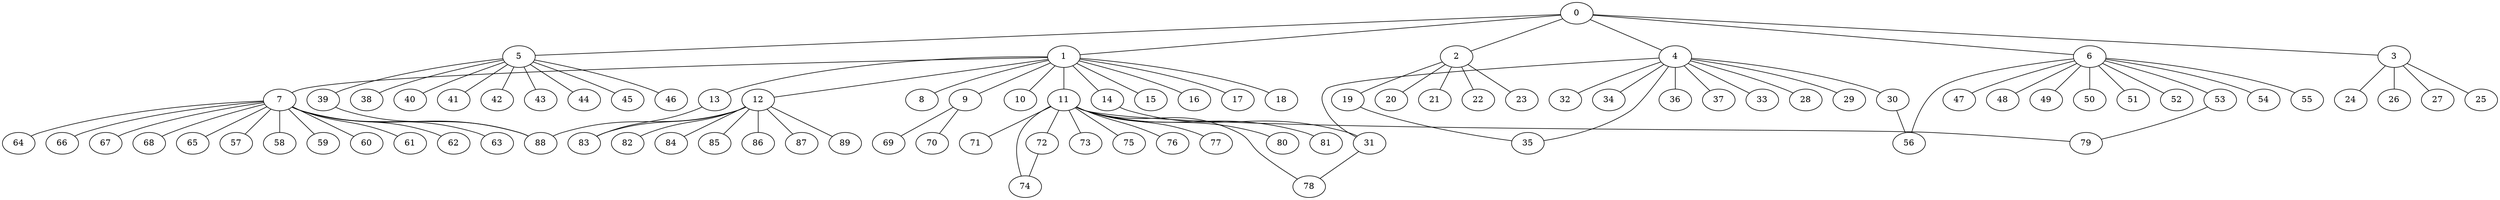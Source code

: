 
graph graphname {
    0 -- 1
0 -- 2
0 -- 3
0 -- 4
0 -- 5
0 -- 6
1 -- 7
1 -- 8
1 -- 9
1 -- 10
1 -- 11
1 -- 12
1 -- 13
1 -- 14
1 -- 15
1 -- 16
1 -- 17
1 -- 18
2 -- 19
2 -- 20
2 -- 21
2 -- 22
2 -- 23
3 -- 24
3 -- 26
3 -- 27
3 -- 25
4 -- 32
4 -- 34
4 -- 35
4 -- 36
4 -- 37
4 -- 33
4 -- 28
4 -- 29
4 -- 30
4 -- 31
5 -- 38
5 -- 39
5 -- 40
5 -- 41
5 -- 42
5 -- 43
5 -- 44
5 -- 45
5 -- 46
6 -- 47
6 -- 48
6 -- 49
6 -- 50
6 -- 51
6 -- 52
6 -- 53
6 -- 54
6 -- 55
6 -- 56
7 -- 64
7 -- 66
7 -- 67
7 -- 68
7 -- 65
7 -- 57
7 -- 58
7 -- 59
7 -- 60
7 -- 61
7 -- 62
7 -- 63
7 -- 88
9 -- 69
9 -- 70
11 -- 71
11 -- 72
11 -- 73
11 -- 74
11 -- 75
11 -- 76
11 -- 77
11 -- 78
11 -- 79
11 -- 80
11 -- 81
12 -- 82
12 -- 83
12 -- 84
12 -- 85
12 -- 86
12 -- 87
12 -- 88
12 -- 89
13 -- 83
14 -- 31
19 -- 35
30 -- 56
31 -- 78
39 -- 88
53 -- 79
72 -- 74

}
